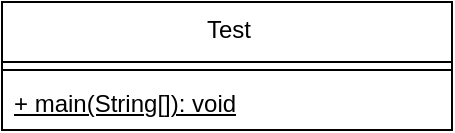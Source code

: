 <mxfile>
    <diagram id="xau_4rSkCvJewRQUUzeq" name="Page-1">
        <mxGraphModel dx="726" dy="563" grid="1" gridSize="10" guides="1" tooltips="1" connect="1" arrows="1" fold="1" page="1" pageScale="1" pageWidth="850" pageHeight="1100" math="0" shadow="0">
            <root>
                <mxCell id="0"/>
                <mxCell id="1" parent="0"/>
                <mxCell id="2" value="Test" style="swimlane;fontStyle=0;align=center;verticalAlign=top;childLayout=stackLayout;horizontal=1;startSize=30;horizontalStack=0;resizeParent=1;resizeParentMax=0;resizeLast=0;collapsible=0;marginBottom=0;html=1;" parent="1" vertex="1">
                    <mxGeometry x="150" y="100" width="225" height="64" as="geometry"/>
                </mxCell>
                <mxCell id="3" style="line;strokeWidth=1;fillColor=none;align=left;verticalAlign=middle;spacingTop=-1;spacingLeft=3;spacingRight=3;rotatable=0;labelPosition=right;points=[];portConstraint=eastwest;" parent="2" vertex="1">
                    <mxGeometry y="30" width="225" height="8" as="geometry"/>
                </mxCell>
                <mxCell id="4" value="+ main(String[]): void" style="text;html=1;strokeColor=none;fillColor=none;align=left;verticalAlign=middle;spacingLeft=4;spacingRight=4;overflow=hidden;rotatable=0;points=[[0,0.5],[1,0.5]];portConstraint=eastwest;fontStyle=4;" parent="2" vertex="1">
                    <mxGeometry y="38" width="225" height="26" as="geometry"/>
                </mxCell>
            </root>
        </mxGraphModel>
    </diagram>
</mxfile>